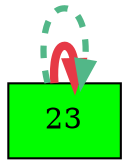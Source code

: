 digraph G{
rankdir=LR;
23 [style=filled, shape=box, fillcolor="#01fd00", label="23"];
23 -> 23 [color="#e63946",penwidth=4.00];
23 -> 23 [color="#52b788",style=dashed,penwidth=3.00];
}